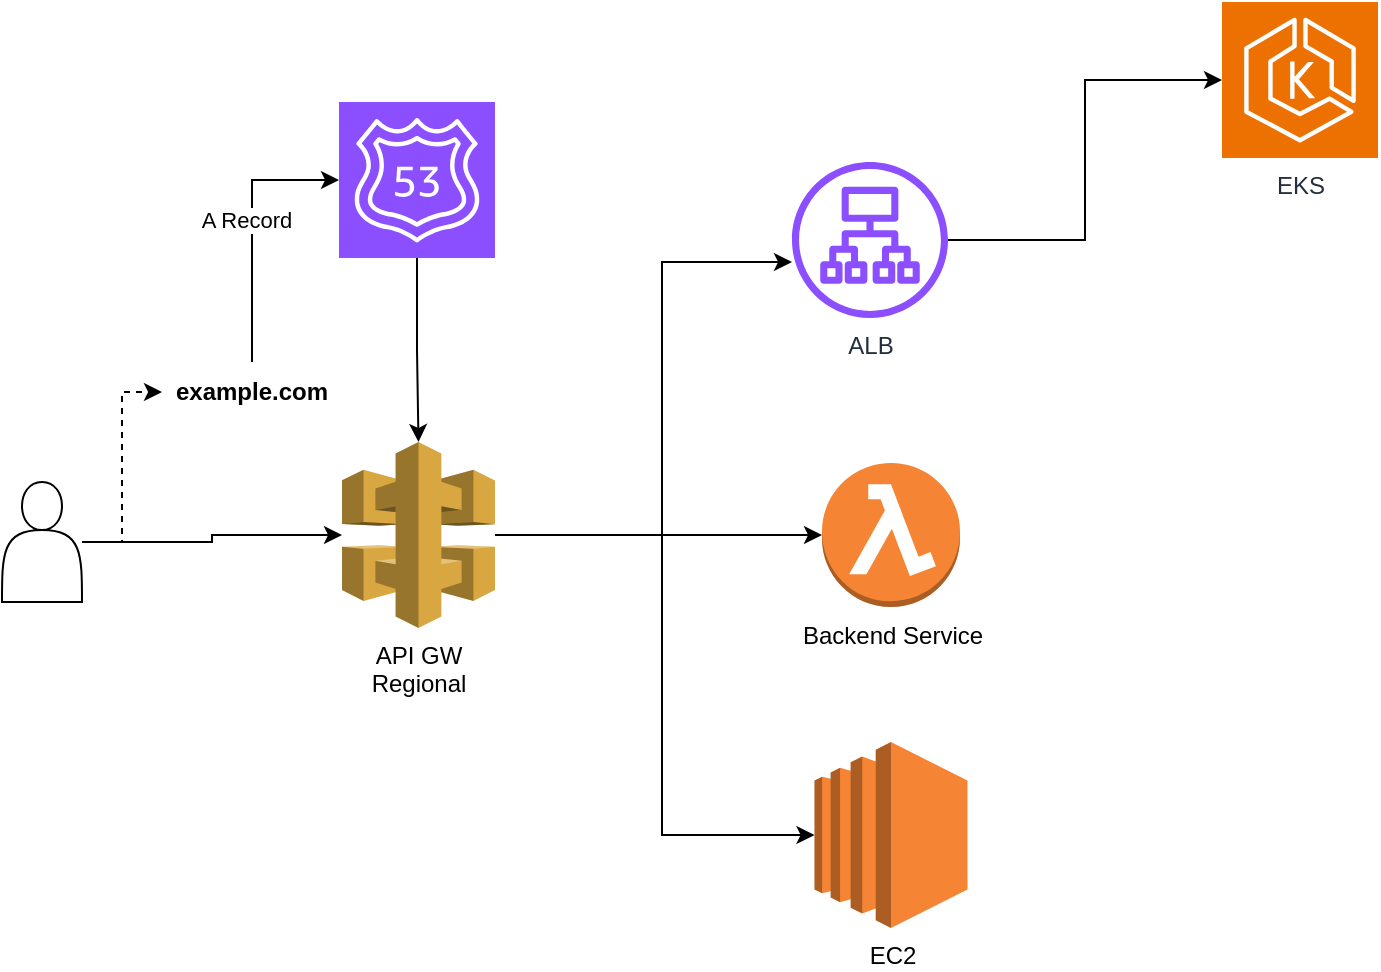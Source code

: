 <mxfile version="28.1.0">
  <diagram name="Page-1" id="pDuGo_FIUqFteQ6fS-C0">
    <mxGraphModel dx="925" dy="551" grid="1" gridSize="10" guides="1" tooltips="1" connect="1" arrows="1" fold="1" page="1" pageScale="1" pageWidth="850" pageHeight="1100" math="0" shadow="0">
      <root>
        <mxCell id="0" />
        <mxCell id="1" parent="0" />
        <mxCell id="xEVY77_lLVKa4HjOwzNd-2" style="edgeStyle=orthogonalEdgeStyle;rounded=0;orthogonalLoop=1;jettySize=auto;html=1;" edge="1" parent="1" source="de43SDdeIP7dPrQkj7_o-1" target="xEVY77_lLVKa4HjOwzNd-1">
          <mxGeometry relative="1" as="geometry" />
        </mxCell>
        <mxCell id="xEVY77_lLVKa4HjOwzNd-6" style="edgeStyle=orthogonalEdgeStyle;rounded=0;orthogonalLoop=1;jettySize=auto;html=1;" edge="1" parent="1" source="de43SDdeIP7dPrQkj7_o-1" target="xEVY77_lLVKa4HjOwzNd-5">
          <mxGeometry relative="1" as="geometry">
            <Array as="points">
              <mxPoint x="360" y="287" />
              <mxPoint x="360" y="150" />
            </Array>
          </mxGeometry>
        </mxCell>
        <mxCell id="de43SDdeIP7dPrQkj7_o-1" value="API GW&lt;div&gt;Regional&lt;/div&gt;" style="outlineConnect=0;dashed=0;verticalLabelPosition=bottom;verticalAlign=top;align=center;html=1;shape=mxgraph.aws3.api_gateway;fillColor=#D9A741;gradientColor=none;" parent="1" vertex="1">
          <mxGeometry x="200" y="240" width="76.5" height="93" as="geometry" />
        </mxCell>
        <mxCell id="de43SDdeIP7dPrQkj7_o-2" value="" style="sketch=0;points=[[0,0,0],[0.25,0,0],[0.5,0,0],[0.75,0,0],[1,0,0],[0,1,0],[0.25,1,0],[0.5,1,0],[0.75,1,0],[1,1,0],[0,0.25,0],[0,0.5,0],[0,0.75,0],[1,0.25,0],[1,0.5,0],[1,0.75,0]];outlineConnect=0;fontColor=#232F3E;fillColor=#8C4FFF;strokeColor=#ffffff;dashed=0;verticalLabelPosition=bottom;verticalAlign=top;align=center;html=1;fontSize=12;fontStyle=0;aspect=fixed;shape=mxgraph.aws4.resourceIcon;resIcon=mxgraph.aws4.route_53;" parent="1" vertex="1">
          <mxGeometry x="198.5" y="70" width="78" height="78" as="geometry" />
        </mxCell>
        <mxCell id="de43SDdeIP7dPrQkj7_o-4" value="example.com" style="text;html=1;align=center;verticalAlign=middle;whiteSpace=wrap;rounded=0;fontStyle=1" parent="1" vertex="1">
          <mxGeometry x="110" y="200" width="90" height="30" as="geometry" />
        </mxCell>
        <mxCell id="de43SDdeIP7dPrQkj7_o-5" style="edgeStyle=orthogonalEdgeStyle;rounded=0;orthogonalLoop=1;jettySize=auto;html=1;entryX=0;entryY=0.5;entryDx=0;entryDy=0;entryPerimeter=0;" parent="1" source="de43SDdeIP7dPrQkj7_o-4" target="de43SDdeIP7dPrQkj7_o-2" edge="1">
          <mxGeometry relative="1" as="geometry" />
        </mxCell>
        <mxCell id="de43SDdeIP7dPrQkj7_o-6" value="A Record" style="edgeLabel;html=1;align=center;verticalAlign=middle;resizable=0;points=[];" parent="de43SDdeIP7dPrQkj7_o-5" vertex="1" connectable="0">
          <mxGeometry x="0.056" y="3" relative="1" as="geometry">
            <mxPoint as="offset" />
          </mxGeometry>
        </mxCell>
        <mxCell id="de43SDdeIP7dPrQkj7_o-7" style="edgeStyle=orthogonalEdgeStyle;rounded=0;orthogonalLoop=1;jettySize=auto;html=1;entryX=0.5;entryY=0;entryDx=0;entryDy=0;entryPerimeter=0;" parent="1" source="de43SDdeIP7dPrQkj7_o-2" target="de43SDdeIP7dPrQkj7_o-1" edge="1">
          <mxGeometry relative="1" as="geometry" />
        </mxCell>
        <mxCell id="de43SDdeIP7dPrQkj7_o-9" style="edgeStyle=orthogonalEdgeStyle;rounded=0;orthogonalLoop=1;jettySize=auto;html=1;" parent="1" source="de43SDdeIP7dPrQkj7_o-8" target="de43SDdeIP7dPrQkj7_o-1" edge="1">
          <mxGeometry relative="1" as="geometry" />
        </mxCell>
        <mxCell id="de43SDdeIP7dPrQkj7_o-11" style="edgeStyle=orthogonalEdgeStyle;rounded=0;orthogonalLoop=1;jettySize=auto;html=1;entryX=0;entryY=0.5;entryDx=0;entryDy=0;dashed=1;" parent="1" source="de43SDdeIP7dPrQkj7_o-8" target="de43SDdeIP7dPrQkj7_o-4" edge="1">
          <mxGeometry relative="1" as="geometry" />
        </mxCell>
        <mxCell id="de43SDdeIP7dPrQkj7_o-8" value="" style="shape=actor;whiteSpace=wrap;html=1;" parent="1" vertex="1">
          <mxGeometry x="30" y="260" width="40" height="60" as="geometry" />
        </mxCell>
        <mxCell id="xEVY77_lLVKa4HjOwzNd-1" value="Backend Service" style="outlineConnect=0;dashed=0;verticalLabelPosition=bottom;verticalAlign=top;align=center;html=1;shape=mxgraph.aws3.lambda_function;fillColor=#F58534;gradientColor=none;" vertex="1" parent="1">
          <mxGeometry x="440" y="250.5" width="69" height="72" as="geometry" />
        </mxCell>
        <mxCell id="xEVY77_lLVKa4HjOwzNd-3" value="EC2" style="outlineConnect=0;dashed=0;verticalLabelPosition=bottom;verticalAlign=top;align=center;html=1;shape=mxgraph.aws3.ec2;fillColor=#F58534;gradientColor=none;" vertex="1" parent="1">
          <mxGeometry x="436.25" y="390" width="76.5" height="93" as="geometry" />
        </mxCell>
        <mxCell id="xEVY77_lLVKa4HjOwzNd-4" style="edgeStyle=orthogonalEdgeStyle;rounded=0;orthogonalLoop=1;jettySize=auto;html=1;entryX=0;entryY=0.5;entryDx=0;entryDy=0;entryPerimeter=0;" edge="1" parent="1" source="de43SDdeIP7dPrQkj7_o-1" target="xEVY77_lLVKa4HjOwzNd-3">
          <mxGeometry relative="1" as="geometry">
            <Array as="points">
              <mxPoint x="360" y="287" />
              <mxPoint x="360" y="437" />
            </Array>
          </mxGeometry>
        </mxCell>
        <mxCell id="xEVY77_lLVKa4HjOwzNd-5" value="ALB" style="sketch=0;outlineConnect=0;fontColor=#232F3E;gradientColor=none;fillColor=#8C4FFF;strokeColor=none;dashed=0;verticalLabelPosition=bottom;verticalAlign=top;align=center;html=1;fontSize=12;fontStyle=0;aspect=fixed;pointerEvents=1;shape=mxgraph.aws4.application_load_balancer;" vertex="1" parent="1">
          <mxGeometry x="425" y="100" width="78" height="78" as="geometry" />
        </mxCell>
        <mxCell id="xEVY77_lLVKa4HjOwzNd-7" value="EKS" style="sketch=0;points=[[0,0,0],[0.25,0,0],[0.5,0,0],[0.75,0,0],[1,0,0],[0,1,0],[0.25,1,0],[0.5,1,0],[0.75,1,0],[1,1,0],[0,0.25,0],[0,0.5,0],[0,0.75,0],[1,0.25,0],[1,0.5,0],[1,0.75,0]];outlineConnect=0;fontColor=#232F3E;fillColor=#ED7100;strokeColor=#ffffff;dashed=0;verticalLabelPosition=bottom;verticalAlign=top;align=center;html=1;fontSize=12;fontStyle=0;aspect=fixed;shape=mxgraph.aws4.resourceIcon;resIcon=mxgraph.aws4.eks;" vertex="1" parent="1">
          <mxGeometry x="640" y="20" width="78" height="78" as="geometry" />
        </mxCell>
        <mxCell id="xEVY77_lLVKa4HjOwzNd-8" style="edgeStyle=orthogonalEdgeStyle;rounded=0;orthogonalLoop=1;jettySize=auto;html=1;entryX=0;entryY=0.5;entryDx=0;entryDy=0;entryPerimeter=0;" edge="1" parent="1" source="xEVY77_lLVKa4HjOwzNd-5" target="xEVY77_lLVKa4HjOwzNd-7">
          <mxGeometry relative="1" as="geometry" />
        </mxCell>
      </root>
    </mxGraphModel>
  </diagram>
</mxfile>
